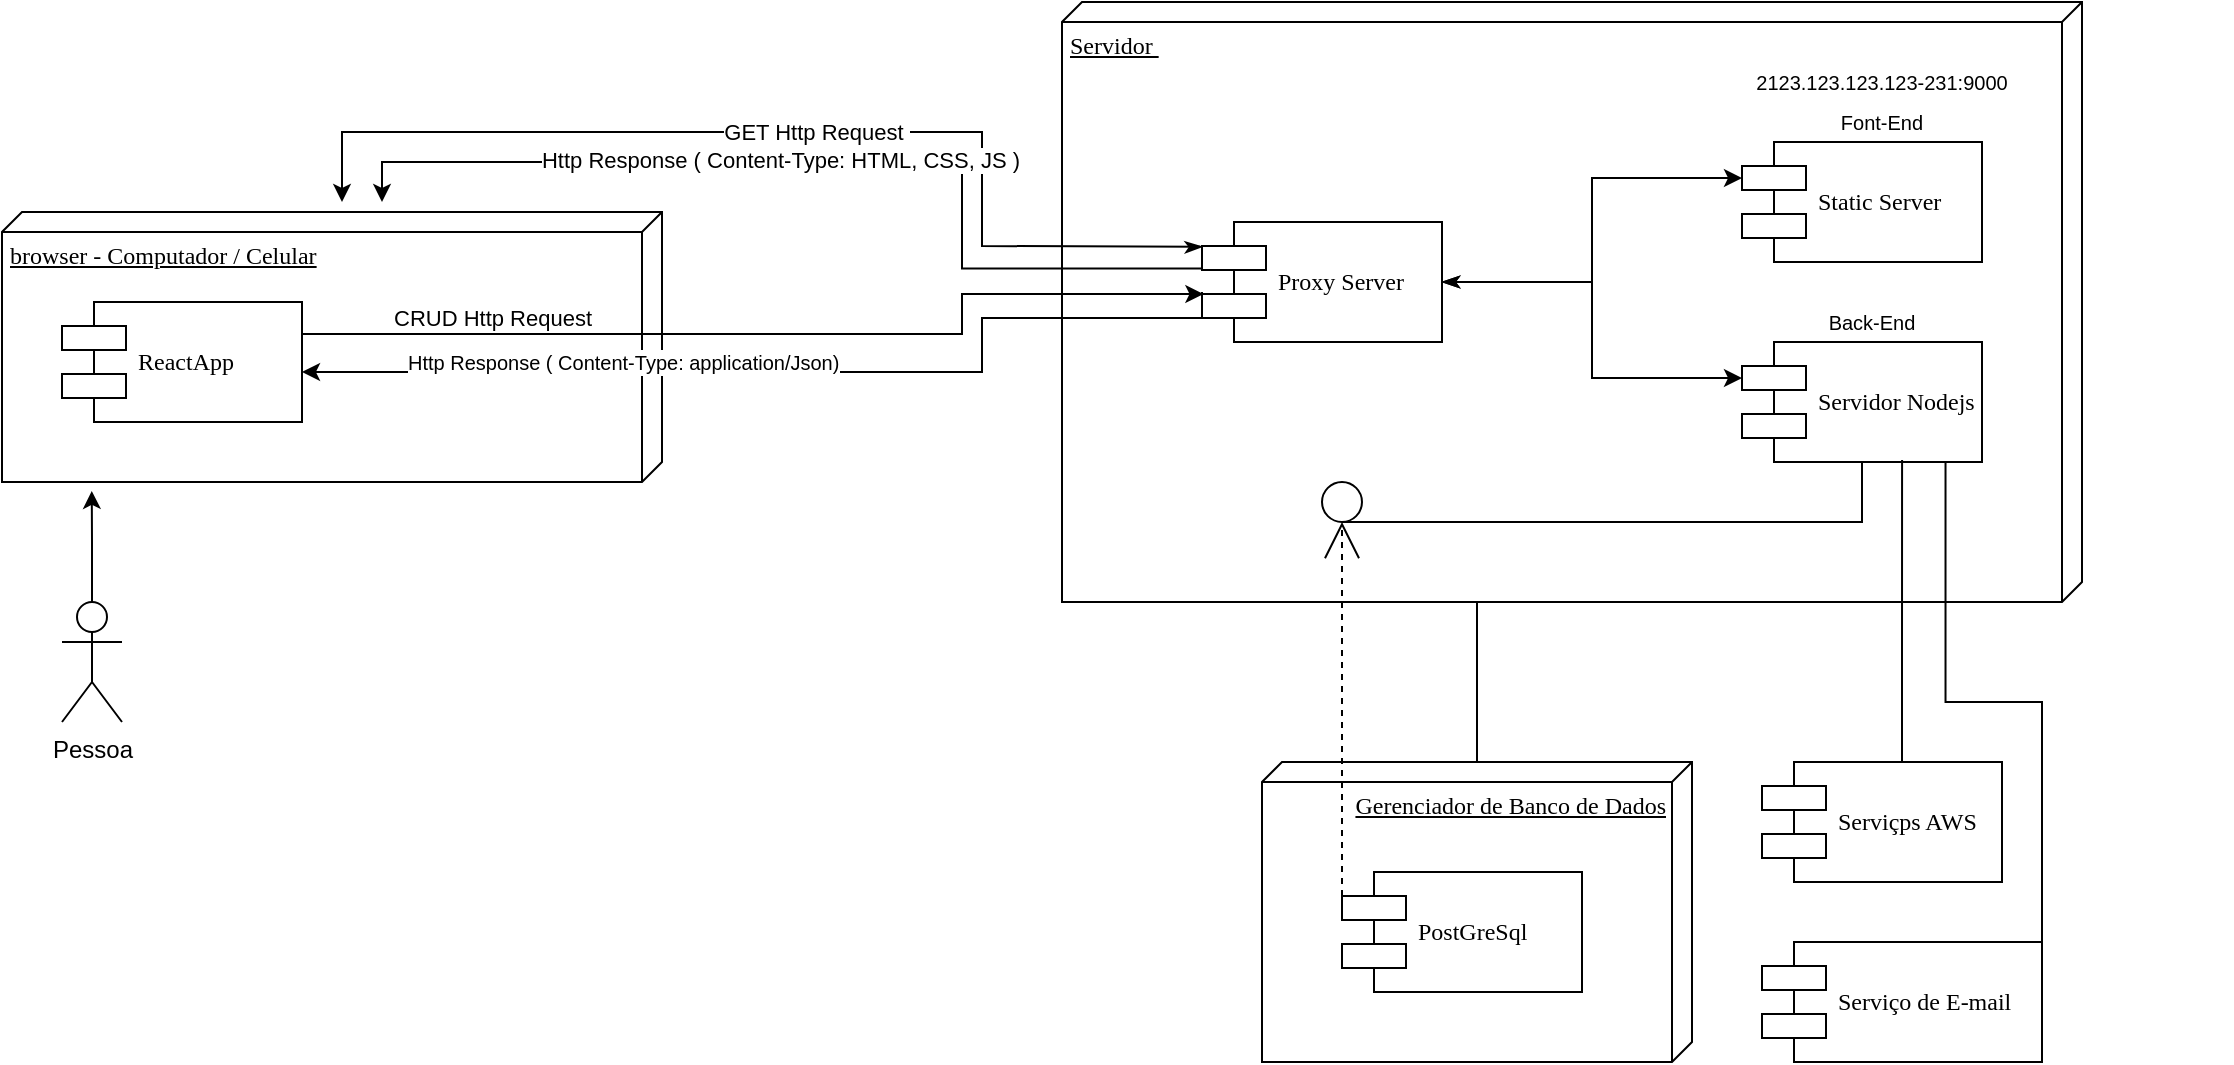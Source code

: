 <mxfile version="15.8.4" type="device"><diagram name="Page-1" id="5f0bae14-7c28-e335-631c-24af17079c00"><mxGraphModel dx="2031" dy="1189" grid="1" gridSize="10" guides="1" tooltips="1" connect="1" arrows="1" fold="1" page="1" pageScale="1" pageWidth="1400" pageHeight="850" background="none" math="0" shadow="0"><root><mxCell id="0"/><mxCell id="1" parent="0"/><mxCell id="39150e848f15840c-2" value="Servidor&amp;nbsp;" style="verticalAlign=top;align=left;spacingTop=8;spacingLeft=2;spacingRight=12;shape=cube;size=10;direction=south;fontStyle=4;html=1;rounded=0;shadow=0;comic=0;labelBackgroundColor=none;strokeWidth=1;fontFamily=Verdana;fontSize=12" parent="1" vertex="1"><mxGeometry x="680" y="160" width="510" height="300" as="geometry"/></mxCell><mxCell id="P8w4QL1MtlyYPwRSf99T-7" value="browser - Computador / Celular" style="verticalAlign=top;align=left;spacingTop=8;spacingLeft=2;spacingRight=12;shape=cube;size=10;direction=south;fontStyle=4;html=1;rounded=0;shadow=0;comic=0;labelBackgroundColor=none;strokeWidth=1;fontFamily=Verdana;fontSize=12" vertex="1" parent="1"><mxGeometry x="150" y="265" width="330" height="135" as="geometry"/></mxCell><mxCell id="P8w4QL1MtlyYPwRSf99T-9" style="edgeStyle=orthogonalEdgeStyle;rounded=0;orthogonalLoop=1;jettySize=auto;html=1;exitX=0.003;exitY=0.206;exitDx=0;exitDy=0;exitPerimeter=0;startArrow=classicThin;startFill=1;" edge="1" parent="1" source="P8w4QL1MtlyYPwRSf99T-17"><mxGeometry relative="1" as="geometry"><mxPoint x="320" y="260" as="targetPoint"/><mxPoint x="730" y="272" as="sourcePoint"/><Array as="points"><mxPoint x="749" y="282"/><mxPoint x="640" y="282"/><mxPoint x="640" y="225"/><mxPoint x="220" y="225"/></Array></mxGeometry></mxCell><mxCell id="P8w4QL1MtlyYPwRSf99T-15" value="&lt;span style=&quot;text-align: left&quot;&gt;GET Http Request&amp;nbsp;&lt;/span&gt;" style="edgeLabel;html=1;align=center;verticalAlign=middle;resizable=0;points=[];" vertex="1" connectable="0" parent="P8w4QL1MtlyYPwRSf99T-9"><mxGeometry x="-0.039" relative="1" as="geometry"><mxPoint as="offset"/></mxGeometry></mxCell><mxCell id="P8w4QL1MtlyYPwRSf99T-10" style="edgeStyle=orthogonalEdgeStyle;rounded=0;orthogonalLoop=1;jettySize=auto;html=1;exitX=-0.004;exitY=0.388;exitDx=0;exitDy=0;exitPerimeter=0;" edge="1" parent="1" source="P8w4QL1MtlyYPwRSf99T-17"><mxGeometry relative="1" as="geometry"><mxPoint x="340" y="260" as="targetPoint"/><mxPoint x="750.12" y="282.14" as="sourcePoint"/><Array as="points"><mxPoint x="630" y="293"/><mxPoint x="630" y="240"/><mxPoint x="340" y="240"/><mxPoint x="340" y="260"/></Array></mxGeometry></mxCell><mxCell id="P8w4QL1MtlyYPwRSf99T-14" value="&lt;span style=&quot;text-align: left&quot;&gt;Http Response ( Content-Type: HTML, CSS, JS )&lt;/span&gt;" style="edgeLabel;html=1;align=center;verticalAlign=middle;resizable=0;points=[];" vertex="1" connectable="0" parent="P8w4QL1MtlyYPwRSf99T-10"><mxGeometry x="0.095" y="-1" relative="1" as="geometry"><mxPoint as="offset"/></mxGeometry></mxCell><mxCell id="39150e848f15840c-3" value="Gerenciador de Banco de Dados" style="verticalAlign=top;align=right;spacingTop=8;spacingLeft=2;spacingRight=12;shape=cube;size=10;direction=south;fontStyle=4;html=1;rounded=0;shadow=0;comic=0;labelBackgroundColor=none;strokeWidth=1;fontFamily=Verdana;fontSize=12" parent="1" vertex="1"><mxGeometry x="780" y="540" width="215" height="150" as="geometry"/></mxCell><mxCell id="P8w4QL1MtlyYPwRSf99T-4" style="edgeStyle=orthogonalEdgeStyle;rounded=0;orthogonalLoop=1;jettySize=auto;html=1;" edge="1" parent="1"><mxGeometry relative="1" as="geometry"><mxPoint x="750" y="305" as="sourcePoint"/><mxPoint x="300" y="345" as="targetPoint"/><Array as="points"><mxPoint x="750" y="318"/><mxPoint x="640" y="318"/><mxPoint x="640" y="345"/></Array></mxGeometry></mxCell><mxCell id="39150e848f15840c-7" value="Servidor Nodejs" style="shape=component;align=left;spacingLeft=36;rounded=0;shadow=0;comic=0;labelBackgroundColor=none;strokeWidth=1;fontFamily=Verdana;fontSize=12;html=1;" parent="1" vertex="1"><mxGeometry x="1020" y="330" width="120" height="60" as="geometry"/></mxCell><mxCell id="39150e848f15840c-9" value="" style="ellipse;whiteSpace=wrap;html=1;rounded=0;shadow=0;comic=0;labelBackgroundColor=none;strokeWidth=1;fontFamily=Verdana;fontSize=12;align=center;" parent="1" vertex="1"><mxGeometry x="810" y="400" width="20" height="20" as="geometry"/></mxCell><mxCell id="39150e848f15840c-10" value="PostGreSql" style="shape=component;align=left;spacingLeft=36;rounded=0;shadow=0;comic=0;labelBackgroundColor=none;strokeWidth=1;fontFamily=Verdana;fontSize=12;html=1;" parent="1" vertex="1"><mxGeometry x="820" y="595" width="120" height="60" as="geometry"/></mxCell><mxCell id="39150e848f15840c-12" style="edgeStyle=none;rounded=0;html=1;dashed=1;labelBackgroundColor=none;startArrow=none;startFill=0;startSize=8;endArrow=open;endFill=0;endSize=16;fontFamily=Verdana;fontSize=12;exitX=0;exitY=0.3;exitDx=0;exitDy=0;" parent="1" source="39150e848f15840c-10" target="39150e848f15840c-9" edge="1"><mxGeometry relative="1" as="geometry"/></mxCell><mxCell id="39150e848f15840c-13" style="edgeStyle=elbowEdgeStyle;rounded=0;html=1;labelBackgroundColor=none;startArrow=none;startFill=0;startSize=8;endArrow=none;endFill=0;endSize=16;fontFamily=Verdana;fontSize=12;entryX=0.75;entryY=1;entryDx=0;entryDy=0;" parent="1" source="39150e848f15840c-9" target="39150e848f15840c-7" edge="1"><mxGeometry relative="1" as="geometry"><Array as="points"><mxPoint x="1080" y="420"/><mxPoint x="1070" y="420"/><mxPoint x="940" y="430"/><mxPoint x="1080" y="410"/><mxPoint x="1120" y="430"/><mxPoint x="1130" y="400"/></Array></mxGeometry></mxCell><mxCell id="39150e848f15840c-17" style="edgeStyle=orthogonalEdgeStyle;rounded=0;html=1;labelBackgroundColor=none;startArrow=none;startFill=0;startSize=8;endArrow=none;endFill=0;endSize=16;fontFamily=Verdana;fontSize=12;" parent="1" source="39150e848f15840c-3" target="39150e848f15840c-2" edge="1"><mxGeometry relative="1" as="geometry"><Array as="points"><mxPoint x="845" y="655"/></Array></mxGeometry></mxCell><mxCell id="P8w4QL1MtlyYPwRSf99T-2" style="edgeStyle=orthogonalEdgeStyle;rounded=0;orthogonalLoop=1;jettySize=auto;html=1;entryX=0.006;entryY=0.613;entryDx=0;entryDy=0;entryPerimeter=0;" edge="1" parent="1" target="P8w4QL1MtlyYPwRSf99T-17"><mxGeometry relative="1" as="geometry"><mxPoint x="300" y="323.029" as="sourcePoint"/><mxPoint x="750.48" y="291.78" as="targetPoint"/><Array as="points"><mxPoint x="300" y="326"/><mxPoint x="630" y="326"/><mxPoint x="630" y="306"/><mxPoint x="751" y="306"/></Array></mxGeometry></mxCell><mxCell id="P8w4QL1MtlyYPwRSf99T-3" value="CRUD Http Request" style="edgeLabel;html=1;align=left;verticalAlign=middle;resizable=0;points=[];" vertex="1" connectable="0" parent="P8w4QL1MtlyYPwRSf99T-2"><mxGeometry x="-0.067" y="3" relative="1" as="geometry"><mxPoint x="-175" y="-5" as="offset"/></mxGeometry></mxCell><mxCell id="P8w4QL1MtlyYPwRSf99T-1" value="ReactApp" style="shape=component;align=left;spacingLeft=36;rounded=0;shadow=0;comic=0;labelBackgroundColor=none;strokeWidth=1;fontFamily=Verdana;fontSize=12;html=1;" vertex="1" parent="1"><mxGeometry x="180" y="310" width="120" height="60" as="geometry"/></mxCell><mxCell id="P8w4QL1MtlyYPwRSf99T-5" value="&lt;font style=&quot;font-size: 10px&quot;&gt;Http Response ( Content-Type: application/Json)&lt;/font&gt;" style="edgeLabel;html=1;align=left;verticalAlign=middle;resizable=0;points=[];" vertex="1" connectable="0" parent="1"><mxGeometry x="396" y="339" as="geometry"><mxPoint x="-45" y="1" as="offset"/></mxGeometry></mxCell><mxCell id="P8w4QL1MtlyYPwRSf99T-16" style="edgeStyle=orthogonalEdgeStyle;rounded=0;orthogonalLoop=1;jettySize=auto;html=1;entryX=1.033;entryY=0.864;entryDx=0;entryDy=0;entryPerimeter=0;" edge="1" parent="1" source="P8w4QL1MtlyYPwRSf99T-6" target="P8w4QL1MtlyYPwRSf99T-7"><mxGeometry relative="1" as="geometry"/></mxCell><mxCell id="P8w4QL1MtlyYPwRSf99T-6" value="Pessoa" style="shape=umlActor;verticalLabelPosition=bottom;verticalAlign=top;html=1;outlineConnect=0;" vertex="1" parent="1"><mxGeometry x="180" y="460" width="30" height="60" as="geometry"/></mxCell><mxCell id="P8w4QL1MtlyYPwRSf99T-8" value="Static Server" style="shape=component;align=left;spacingLeft=36;rounded=0;shadow=0;comic=0;labelBackgroundColor=none;strokeWidth=1;fontFamily=Verdana;fontSize=12;html=1;" vertex="1" parent="1"><mxGeometry x="1020" y="230" width="120" height="60" as="geometry"/></mxCell><mxCell id="P8w4QL1MtlyYPwRSf99T-18" style="edgeStyle=orthogonalEdgeStyle;rounded=0;orthogonalLoop=1;jettySize=auto;html=1;entryX=0;entryY=0.3;entryDx=0;entryDy=0;fontSize=10;startArrow=classicThin;startFill=1;" edge="1" parent="1" source="P8w4QL1MtlyYPwRSf99T-17" target="P8w4QL1MtlyYPwRSf99T-8"><mxGeometry relative="1" as="geometry"><Array as="points"><mxPoint x="945" y="300"/><mxPoint x="945" y="248"/></Array></mxGeometry></mxCell><mxCell id="P8w4QL1MtlyYPwRSf99T-19" style="edgeStyle=orthogonalEdgeStyle;rounded=0;orthogonalLoop=1;jettySize=auto;html=1;entryX=0;entryY=0.3;entryDx=0;entryDy=0;fontSize=10;startArrow=classicThin;startFill=1;" edge="1" parent="1" source="P8w4QL1MtlyYPwRSf99T-17" target="39150e848f15840c-7"><mxGeometry relative="1" as="geometry"><Array as="points"><mxPoint x="945" y="300"/><mxPoint x="945" y="348"/></Array></mxGeometry></mxCell><mxCell id="P8w4QL1MtlyYPwRSf99T-17" value="Proxy Server" style="shape=component;align=left;spacingLeft=36;rounded=0;shadow=0;comic=0;labelBackgroundColor=none;strokeWidth=1;fontFamily=Verdana;fontSize=12;html=1;" vertex="1" parent="1"><mxGeometry x="750" y="270" width="120" height="60" as="geometry"/></mxCell><mxCell id="P8w4QL1MtlyYPwRSf99T-20" value="Font-End" style="text;html=1;strokeColor=none;fillColor=none;align=center;verticalAlign=middle;whiteSpace=wrap;rounded=0;fontSize=10;" vertex="1" parent="1"><mxGeometry x="1040" y="210" width="100" height="20" as="geometry"/></mxCell><mxCell id="P8w4QL1MtlyYPwRSf99T-21" value="Back-End" style="text;html=1;strokeColor=none;fillColor=none;align=center;verticalAlign=middle;whiteSpace=wrap;rounded=0;fontSize=10;" vertex="1" parent="1"><mxGeometry x="1030" y="310" width="110" height="20" as="geometry"/></mxCell><mxCell id="P8w4QL1MtlyYPwRSf99T-29" style="edgeStyle=elbowEdgeStyle;rounded=0;orthogonalLoop=1;jettySize=auto;elbow=vertical;html=1;entryX=0.667;entryY=0.983;entryDx=0;entryDy=0;entryPerimeter=0;fontSize=10;startArrow=none;startFill=0;endArrow=none;endFill=0;" edge="1" parent="1" source="P8w4QL1MtlyYPwRSf99T-27" target="39150e848f15840c-7"><mxGeometry relative="1" as="geometry"><Array as="points"><mxPoint x="1100" y="490"/></Array></mxGeometry></mxCell><mxCell id="P8w4QL1MtlyYPwRSf99T-27" value="Serviçps AWS" style="shape=component;align=left;spacingLeft=36;rounded=0;shadow=0;comic=0;labelBackgroundColor=none;strokeWidth=1;fontFamily=Verdana;fontSize=12;html=1;" vertex="1" parent="1"><mxGeometry x="1030" y="540" width="120" height="60" as="geometry"/></mxCell><mxCell id="P8w4QL1MtlyYPwRSf99T-30" style="edgeStyle=elbowEdgeStyle;rounded=0;orthogonalLoop=1;jettySize=auto;elbow=vertical;html=1;entryX=0.848;entryY=1.003;entryDx=0;entryDy=0;fontSize=10;startArrow=none;startFill=0;endArrow=none;endFill=0;entryPerimeter=0;" edge="1" parent="1" source="P8w4QL1MtlyYPwRSf99T-28" target="39150e848f15840c-7"><mxGeometry relative="1" as="geometry"><Array as="points"><mxPoint x="1170" y="510"/><mxPoint x="1140" y="550"/><mxPoint x="1200" y="420"/></Array></mxGeometry></mxCell><mxCell id="P8w4QL1MtlyYPwRSf99T-28" value="&lt;span&gt;Serviço de E-mail&lt;/span&gt;" style="shape=component;align=left;spacingLeft=36;rounded=0;shadow=0;comic=0;labelBackgroundColor=none;strokeWidth=1;fontFamily=Verdana;fontSize=12;html=1;" vertex="1" parent="1"><mxGeometry x="1030" y="630" width="140" height="60" as="geometry"/></mxCell><mxCell id="P8w4QL1MtlyYPwRSf99T-34" value="2123.123.123.123-231:9000" style="text;html=1;strokeColor=none;fillColor=none;align=center;verticalAlign=middle;whiteSpace=wrap;rounded=0;fontSize=10;" vertex="1" parent="1"><mxGeometry x="915" y="190" width="350" height="20" as="geometry"/></mxCell></root></mxGraphModel></diagram></mxfile>